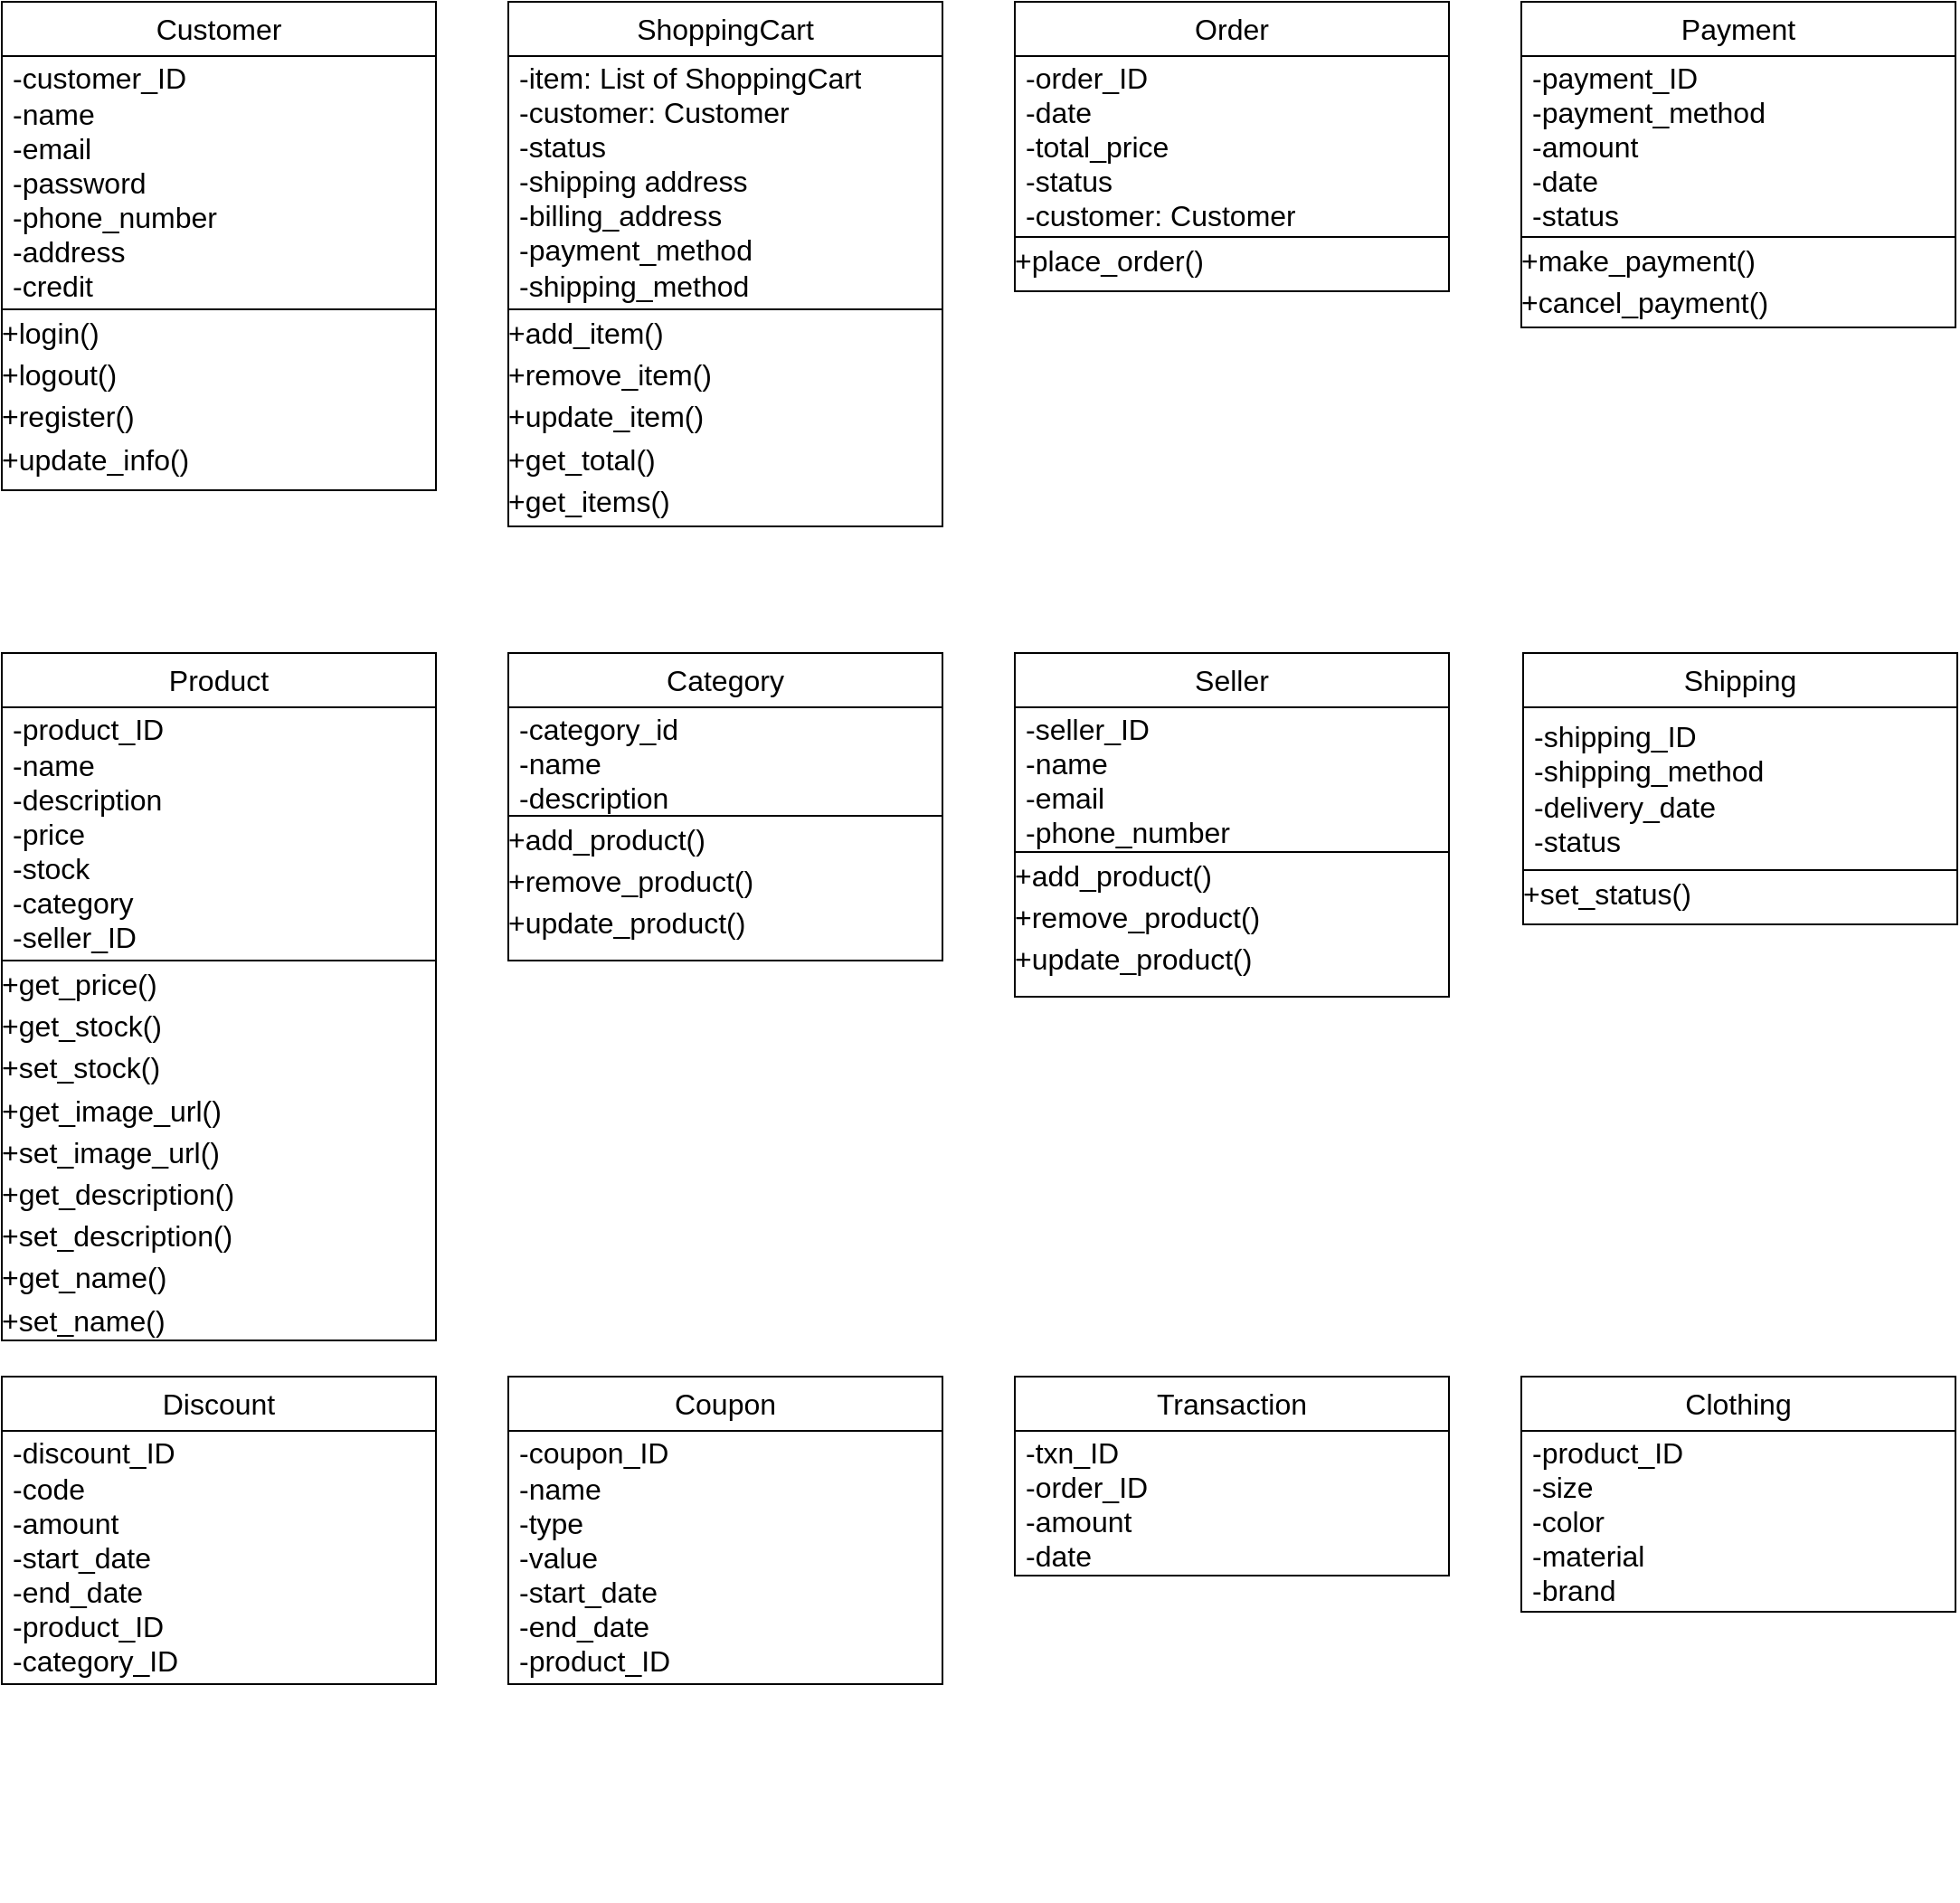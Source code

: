 <mxfile version="21.2.9" type="device">
  <diagram id="C5RBs43oDa-KdzZeNtuy" name="Page-1">
    <mxGraphModel dx="577" dy="968" grid="1" gridSize="10" guides="1" tooltips="1" connect="1" arrows="1" fold="1" page="1" pageScale="1" pageWidth="827" pageHeight="1169" math="0" shadow="0">
      <root>
        <mxCell id="WIyWlLk6GJQsqaUBKTNV-0" />
        <mxCell id="WIyWlLk6GJQsqaUBKTNV-1" parent="WIyWlLk6GJQsqaUBKTNV-0" />
        <mxCell id="3M4yx1gWvnOEwDgEJdL3-15" value="" style="group" vertex="1" connectable="0" parent="WIyWlLk6GJQsqaUBKTNV-1">
          <mxGeometry x="400" y="360" width="240" height="270" as="geometry" />
        </mxCell>
        <mxCell id="3M4yx1gWvnOEwDgEJdL3-14" value="&lt;p style=&quot;margin: 4px 0px 0px; font-size: 16px;&quot;&gt;+login()&lt;/p&gt;&lt;p style=&quot;margin: 4px 0px 0px; font-size: 16px;&quot;&gt;+logout()&lt;/p&gt;&lt;p style=&quot;margin: 4px 0px 0px; font-size: 16px;&quot;&gt;+register()&lt;/p&gt;&lt;p style=&quot;margin: 4px 0px 0px; font-size: 16px;&quot;&gt;+update_info()&lt;/p&gt;" style="verticalAlign=top;align=left;overflow=fill;fontSize=12;fontFamily=Helvetica;html=1;whiteSpace=wrap;movable=1;resizable=1;rotatable=1;deletable=1;editable=1;locked=0;connectable=1;" vertex="1" parent="3M4yx1gWvnOEwDgEJdL3-15">
          <mxGeometry y="170" width="240" height="100" as="geometry" />
        </mxCell>
        <mxCell id="3M4yx1gWvnOEwDgEJdL3-5" value="Customer" style="swimlane;fontStyle=0;childLayout=stackLayout;horizontal=1;startSize=30;horizontalStack=0;resizeParent=1;resizeParentMax=0;resizeLast=0;collapsible=1;marginBottom=0;whiteSpace=wrap;html=1;fontSize=16;movable=1;resizable=1;rotatable=1;deletable=1;editable=1;locked=0;connectable=1;" vertex="1" parent="3M4yx1gWvnOEwDgEJdL3-15">
          <mxGeometry width="240" height="170" as="geometry" />
        </mxCell>
        <mxCell id="3M4yx1gWvnOEwDgEJdL3-6" value="-customer_ID&lt;br&gt;-name&lt;br&gt;-email&lt;br&gt;-password&lt;br&gt;-phone_number&lt;br&gt;-address&lt;br&gt;-credit" style="text;strokeColor=none;fillColor=none;align=left;verticalAlign=middle;spacingLeft=4;spacingRight=4;overflow=hidden;points=[[0,0.5],[1,0.5]];portConstraint=eastwest;rotatable=1;whiteSpace=wrap;html=1;fontSize=16;movable=1;resizable=1;deletable=1;editable=1;locked=0;connectable=1;" vertex="1" parent="3M4yx1gWvnOEwDgEJdL3-5">
          <mxGeometry y="30" width="240" height="140" as="geometry" />
        </mxCell>
        <mxCell id="3M4yx1gWvnOEwDgEJdL3-16" value="" style="group" vertex="1" connectable="0" parent="WIyWlLk6GJQsqaUBKTNV-1">
          <mxGeometry x="680" y="360" width="240" height="290" as="geometry" />
        </mxCell>
        <mxCell id="3M4yx1gWvnOEwDgEJdL3-17" value="&lt;p style=&quot;margin: 4px 0px 0px; font-size: 16px;&quot;&gt;+add_item()&lt;/p&gt;&lt;p style=&quot;margin: 4px 0px 0px; font-size: 16px;&quot;&gt;+remove_item()&lt;/p&gt;&lt;p style=&quot;margin: 4px 0px 0px; font-size: 16px;&quot;&gt;+update_item()&lt;/p&gt;&lt;p style=&quot;margin: 4px 0px 0px; font-size: 16px;&quot;&gt;+get_total()&lt;/p&gt;&lt;p style=&quot;margin: 4px 0px 0px; font-size: 16px;&quot;&gt;+get_items()&lt;/p&gt;" style="verticalAlign=top;align=left;overflow=fill;fontSize=12;fontFamily=Helvetica;html=1;whiteSpace=wrap;movable=1;resizable=1;rotatable=1;deletable=1;editable=1;locked=0;connectable=1;" vertex="1" parent="3M4yx1gWvnOEwDgEJdL3-16">
          <mxGeometry y="170" width="240" height="120" as="geometry" />
        </mxCell>
        <mxCell id="3M4yx1gWvnOEwDgEJdL3-18" value="ShoppingCart" style="swimlane;fontStyle=0;childLayout=stackLayout;horizontal=1;startSize=30;horizontalStack=0;resizeParent=1;resizeParentMax=0;resizeLast=0;collapsible=1;marginBottom=0;whiteSpace=wrap;html=1;fontSize=16;movable=1;resizable=1;rotatable=1;deletable=1;editable=1;locked=0;connectable=1;" vertex="1" parent="3M4yx1gWvnOEwDgEJdL3-16">
          <mxGeometry width="240" height="170" as="geometry" />
        </mxCell>
        <mxCell id="3M4yx1gWvnOEwDgEJdL3-19" value="-item: List of ShoppingCart&lt;br&gt;-customer: Customer&lt;br&gt;-status&lt;br&gt;-shipping address&lt;br&gt;-billing_address&lt;br&gt;-payment_method&lt;br&gt;-shipping_method&lt;br&gt;-tax&lt;br&gt;-discount" style="text;strokeColor=none;fillColor=none;align=left;verticalAlign=middle;spacingLeft=4;spacingRight=4;overflow=hidden;points=[[0,0.5],[1,0.5]];portConstraint=eastwest;rotatable=1;whiteSpace=wrap;html=1;fontSize=16;movable=1;resizable=1;deletable=1;editable=1;locked=0;connectable=1;" vertex="1" parent="3M4yx1gWvnOEwDgEJdL3-18">
          <mxGeometry y="30" width="240" height="140" as="geometry" />
        </mxCell>
        <mxCell id="3M4yx1gWvnOEwDgEJdL3-20" value="" style="group" vertex="1" connectable="0" parent="WIyWlLk6GJQsqaUBKTNV-1">
          <mxGeometry x="960" y="360" width="240" height="210" as="geometry" />
        </mxCell>
        <mxCell id="3M4yx1gWvnOEwDgEJdL3-21" value="&lt;p style=&quot;margin: 4px 0px 0px; font-size: 16px;&quot;&gt;+place_order()&lt;/p&gt;" style="verticalAlign=top;align=left;overflow=fill;fontSize=12;fontFamily=Helvetica;html=1;whiteSpace=wrap;movable=1;resizable=1;rotatable=1;deletable=1;editable=1;locked=0;connectable=1;" vertex="1" parent="3M4yx1gWvnOEwDgEJdL3-20">
          <mxGeometry y="130" width="240" height="30" as="geometry" />
        </mxCell>
        <mxCell id="3M4yx1gWvnOEwDgEJdL3-22" value="Order" style="swimlane;fontStyle=0;childLayout=stackLayout;horizontal=1;startSize=30;horizontalStack=0;resizeParent=1;resizeParentMax=0;resizeLast=0;collapsible=1;marginBottom=0;whiteSpace=wrap;html=1;fontSize=16;movable=1;resizable=1;rotatable=1;deletable=1;editable=1;locked=0;connectable=1;" vertex="1" parent="3M4yx1gWvnOEwDgEJdL3-20">
          <mxGeometry width="240" height="130" as="geometry" />
        </mxCell>
        <mxCell id="3M4yx1gWvnOEwDgEJdL3-23" value="-order_ID&lt;br&gt;-date&lt;br&gt;-total_price&lt;br&gt;-status&lt;br&gt;-customer: Customer" style="text;strokeColor=none;fillColor=none;align=left;verticalAlign=middle;spacingLeft=4;spacingRight=4;overflow=hidden;points=[[0,0.5],[1,0.5]];portConstraint=eastwest;rotatable=1;whiteSpace=wrap;html=1;fontSize=16;movable=1;resizable=1;deletable=1;editable=1;locked=0;connectable=1;" vertex="1" parent="3M4yx1gWvnOEwDgEJdL3-22">
          <mxGeometry y="30" width="240" height="100" as="geometry" />
        </mxCell>
        <mxCell id="3M4yx1gWvnOEwDgEJdL3-28" value="" style="group" vertex="1" connectable="0" parent="WIyWlLk6GJQsqaUBKTNV-1">
          <mxGeometry x="680" y="720" width="240" height="180" as="geometry" />
        </mxCell>
        <mxCell id="3M4yx1gWvnOEwDgEJdL3-29" value="&lt;p style=&quot;margin: 4px 0px 0px; font-size: 16px;&quot;&gt;+add_product()&lt;/p&gt;&lt;p style=&quot;margin: 4px 0px 0px; font-size: 16px;&quot;&gt;+remove_product()&lt;/p&gt;&lt;p style=&quot;margin: 4px 0px 0px; font-size: 16px;&quot;&gt;+update_product()&lt;/p&gt;" style="verticalAlign=top;align=left;overflow=fill;fontSize=12;fontFamily=Helvetica;html=1;whiteSpace=wrap;movable=1;resizable=1;rotatable=1;deletable=1;editable=1;locked=0;connectable=1;" vertex="1" parent="3M4yx1gWvnOEwDgEJdL3-28">
          <mxGeometry y="90" width="240" height="80" as="geometry" />
        </mxCell>
        <mxCell id="3M4yx1gWvnOEwDgEJdL3-30" value="Category" style="swimlane;fontStyle=0;childLayout=stackLayout;horizontal=1;startSize=30;horizontalStack=0;resizeParent=1;resizeParentMax=0;resizeLast=0;collapsible=1;marginBottom=0;whiteSpace=wrap;html=1;fontSize=16;movable=1;resizable=1;rotatable=1;deletable=1;editable=1;locked=0;connectable=1;" vertex="1" parent="3M4yx1gWvnOEwDgEJdL3-28">
          <mxGeometry width="240" height="90" as="geometry" />
        </mxCell>
        <mxCell id="3M4yx1gWvnOEwDgEJdL3-31" value="-category_id&lt;br&gt;-name&lt;br&gt;-description" style="text;strokeColor=none;fillColor=none;align=left;verticalAlign=middle;spacingLeft=4;spacingRight=4;overflow=hidden;points=[[0,0.5],[1,0.5]];portConstraint=eastwest;rotatable=1;whiteSpace=wrap;html=1;fontSize=16;movable=1;resizable=1;deletable=1;editable=1;locked=0;connectable=1;" vertex="1" parent="3M4yx1gWvnOEwDgEJdL3-30">
          <mxGeometry y="30" width="240" height="60" as="geometry" />
        </mxCell>
        <mxCell id="3M4yx1gWvnOEwDgEJdL3-32" value="" style="group" vertex="1" connectable="0" parent="WIyWlLk6GJQsqaUBKTNV-1">
          <mxGeometry x="960" y="720" width="240" height="210" as="geometry" />
        </mxCell>
        <mxCell id="3M4yx1gWvnOEwDgEJdL3-33" value="&lt;p style=&quot;margin: 4px 0px 0px; font-size: 16px;&quot;&gt;+add_product()&lt;/p&gt;&lt;p style=&quot;margin: 4px 0px 0px; font-size: 16px;&quot;&gt;+remove_product()&lt;/p&gt;&lt;p style=&quot;margin: 4px 0px 0px; font-size: 16px;&quot;&gt;+update_product()&lt;/p&gt;" style="verticalAlign=top;align=left;overflow=fill;fontSize=12;fontFamily=Helvetica;html=1;whiteSpace=wrap;movable=1;resizable=1;rotatable=1;deletable=1;editable=1;locked=0;connectable=1;" vertex="1" parent="3M4yx1gWvnOEwDgEJdL3-32">
          <mxGeometry y="110" width="240" height="80" as="geometry" />
        </mxCell>
        <mxCell id="3M4yx1gWvnOEwDgEJdL3-34" value="Seller" style="swimlane;fontStyle=0;childLayout=stackLayout;horizontal=1;startSize=30;horizontalStack=0;resizeParent=1;resizeParentMax=0;resizeLast=0;collapsible=1;marginBottom=0;whiteSpace=wrap;html=1;fontSize=16;movable=1;resizable=1;rotatable=1;deletable=1;editable=1;locked=0;connectable=1;" vertex="1" parent="3M4yx1gWvnOEwDgEJdL3-32">
          <mxGeometry width="240" height="110" as="geometry" />
        </mxCell>
        <mxCell id="3M4yx1gWvnOEwDgEJdL3-35" value="-seller_ID&lt;br&gt;-name&lt;br&gt;-email&lt;br&gt;-phone_number&lt;br&gt;-address" style="text;strokeColor=none;fillColor=none;align=left;verticalAlign=middle;spacingLeft=4;spacingRight=4;overflow=hidden;points=[[0,0.5],[1,0.5]];portConstraint=eastwest;rotatable=1;whiteSpace=wrap;html=1;fontSize=16;movable=1;resizable=1;deletable=1;editable=1;locked=0;connectable=1;" vertex="1" parent="3M4yx1gWvnOEwDgEJdL3-34">
          <mxGeometry y="30" width="240" height="80" as="geometry" />
        </mxCell>
        <mxCell id="3M4yx1gWvnOEwDgEJdL3-36" value="" style="group" vertex="1" connectable="0" parent="WIyWlLk6GJQsqaUBKTNV-1">
          <mxGeometry x="400" y="720" width="240" height="380" as="geometry" />
        </mxCell>
        <mxCell id="3M4yx1gWvnOEwDgEJdL3-24" value="" style="group" vertex="1" connectable="0" parent="3M4yx1gWvnOEwDgEJdL3-36">
          <mxGeometry width="240" height="380" as="geometry" />
        </mxCell>
        <mxCell id="3M4yx1gWvnOEwDgEJdL3-26" value="Product" style="swimlane;fontStyle=0;childLayout=stackLayout;horizontal=1;startSize=30;horizontalStack=0;resizeParent=1;resizeParentMax=0;resizeLast=0;collapsible=1;marginBottom=0;whiteSpace=wrap;html=1;fontSize=16;movable=1;resizable=1;rotatable=1;deletable=1;editable=1;locked=0;connectable=1;" vertex="1" parent="3M4yx1gWvnOEwDgEJdL3-24">
          <mxGeometry width="240" height="170.0" as="geometry" />
        </mxCell>
        <mxCell id="3M4yx1gWvnOEwDgEJdL3-27" value="-product_ID&lt;br&gt;-name&lt;br&gt;-description&lt;br&gt;-price&lt;br&gt;-stock&lt;br&gt;-category&lt;br&gt;-seller_ID" style="text;strokeColor=none;fillColor=none;align=left;verticalAlign=middle;spacingLeft=4;spacingRight=4;overflow=hidden;points=[[0,0.5],[1,0.5]];portConstraint=eastwest;rotatable=1;whiteSpace=wrap;html=1;fontSize=16;movable=1;resizable=1;deletable=1;editable=1;locked=0;connectable=1;" vertex="1" parent="3M4yx1gWvnOEwDgEJdL3-26">
          <mxGeometry y="30" width="240" height="140.0" as="geometry" />
        </mxCell>
        <mxCell id="3M4yx1gWvnOEwDgEJdL3-25" value="&lt;p style=&quot;margin: 4px 0px 0px; font-size: 16px;&quot;&gt;+get_price()&lt;/p&gt;&lt;p style=&quot;margin: 4px 0px 0px; font-size: 16px;&quot;&gt;+get_stock()&lt;/p&gt;&lt;p style=&quot;margin: 4px 0px 0px; font-size: 16px;&quot;&gt;+set_stock()&lt;/p&gt;&lt;p style=&quot;margin: 4px 0px 0px; font-size: 16px;&quot;&gt;+get_image_url()&lt;/p&gt;&lt;p style=&quot;margin: 4px 0px 0px; font-size: 16px;&quot;&gt;+set_image_url()&lt;/p&gt;&lt;p style=&quot;margin: 4px 0px 0px; font-size: 16px;&quot;&gt;+get_description()&lt;/p&gt;&lt;p style=&quot;margin: 4px 0px 0px; font-size: 16px;&quot;&gt;+set_description()&lt;/p&gt;&lt;p style=&quot;margin: 4px 0px 0px; font-size: 16px;&quot;&gt;+get_name()&lt;/p&gt;&lt;p style=&quot;margin: 4px 0px 0px; font-size: 16px;&quot;&gt;+set_name()&lt;/p&gt;" style="verticalAlign=top;align=left;overflow=fill;fontSize=12;fontFamily=Helvetica;html=1;whiteSpace=wrap;movable=1;resizable=1;rotatable=1;deletable=1;editable=1;locked=0;connectable=1;" vertex="1" parent="3M4yx1gWvnOEwDgEJdL3-24">
          <mxGeometry y="170" width="240" height="210" as="geometry" />
        </mxCell>
        <mxCell id="3M4yx1gWvnOEwDgEJdL3-37" value="" style="group" vertex="1" connectable="0" parent="WIyWlLk6GJQsqaUBKTNV-1">
          <mxGeometry x="1240" y="360" width="240" height="290" as="geometry" />
        </mxCell>
        <mxCell id="3M4yx1gWvnOEwDgEJdL3-38" value="&lt;p style=&quot;margin: 4px 0px 0px; font-size: 16px;&quot;&gt;+make_payment()&lt;/p&gt;&lt;p style=&quot;margin: 4px 0px 0px; font-size: 16px;&quot;&gt;+cancel_payment()&lt;/p&gt;" style="verticalAlign=top;align=left;overflow=fill;fontSize=12;fontFamily=Helvetica;html=1;whiteSpace=wrap;movable=1;resizable=1;rotatable=1;deletable=1;editable=1;locked=0;connectable=1;" vertex="1" parent="3M4yx1gWvnOEwDgEJdL3-37">
          <mxGeometry y="130" width="240" height="50" as="geometry" />
        </mxCell>
        <mxCell id="3M4yx1gWvnOEwDgEJdL3-39" value="Payment" style="swimlane;fontStyle=0;childLayout=stackLayout;horizontal=1;startSize=30;horizontalStack=0;resizeParent=1;resizeParentMax=0;resizeLast=0;collapsible=1;marginBottom=0;whiteSpace=wrap;html=1;fontSize=16;movable=1;resizable=1;rotatable=1;deletable=1;editable=1;locked=0;connectable=1;" vertex="1" parent="3M4yx1gWvnOEwDgEJdL3-37">
          <mxGeometry width="240" height="130" as="geometry" />
        </mxCell>
        <mxCell id="3M4yx1gWvnOEwDgEJdL3-40" value="-payment_ID&lt;br&gt;-payment_method&lt;br&gt;-amount&lt;br&gt;-date&lt;br&gt;-status" style="text;strokeColor=none;fillColor=none;align=left;verticalAlign=middle;spacingLeft=4;spacingRight=4;overflow=hidden;points=[[0,0.5],[1,0.5]];portConstraint=eastwest;rotatable=1;whiteSpace=wrap;html=1;fontSize=16;movable=1;resizable=1;deletable=1;editable=1;locked=0;connectable=1;" vertex="1" parent="3M4yx1gWvnOEwDgEJdL3-39">
          <mxGeometry y="30" width="240" height="100" as="geometry" />
        </mxCell>
        <mxCell id="3M4yx1gWvnOEwDgEJdL3-41" value="" style="group" vertex="1" connectable="0" parent="WIyWlLk6GJQsqaUBKTNV-1">
          <mxGeometry x="1241" y="720" width="240" height="290" as="geometry" />
        </mxCell>
        <mxCell id="3M4yx1gWvnOEwDgEJdL3-42" value="&lt;p style=&quot;margin: 4px 0px 0px; font-size: 16px;&quot;&gt;+set_status()&lt;/p&gt;" style="verticalAlign=top;align=left;overflow=fill;fontSize=12;fontFamily=Helvetica;html=1;whiteSpace=wrap;movable=1;resizable=1;rotatable=1;deletable=1;editable=1;locked=0;connectable=1;" vertex="1" parent="3M4yx1gWvnOEwDgEJdL3-41">
          <mxGeometry y="120" width="240" height="30" as="geometry" />
        </mxCell>
        <mxCell id="3M4yx1gWvnOEwDgEJdL3-43" value="Shipping" style="swimlane;fontStyle=0;childLayout=stackLayout;horizontal=1;startSize=30;horizontalStack=0;resizeParent=1;resizeParentMax=0;resizeLast=0;collapsible=1;marginBottom=0;whiteSpace=wrap;html=1;fontSize=16;movable=1;resizable=1;rotatable=1;deletable=1;editable=1;locked=0;connectable=1;" vertex="1" parent="3M4yx1gWvnOEwDgEJdL3-41">
          <mxGeometry width="240" height="120" as="geometry" />
        </mxCell>
        <mxCell id="3M4yx1gWvnOEwDgEJdL3-44" value="-shipping_ID&lt;br&gt;-shipping_method&lt;br&gt;-delivery_date&lt;br&gt;-status" style="text;strokeColor=none;fillColor=none;align=left;verticalAlign=middle;spacingLeft=4;spacingRight=4;overflow=hidden;points=[[0,0.5],[1,0.5]];portConstraint=eastwest;rotatable=1;whiteSpace=wrap;html=1;fontSize=16;movable=1;resizable=1;deletable=1;editable=1;locked=0;connectable=1;" vertex="1" parent="3M4yx1gWvnOEwDgEJdL3-43">
          <mxGeometry y="30" width="240" height="90" as="geometry" />
        </mxCell>
        <mxCell id="3M4yx1gWvnOEwDgEJdL3-46" value="" style="group" vertex="1" connectable="0" parent="WIyWlLk6GJQsqaUBKTNV-1">
          <mxGeometry x="400" y="1120" width="240" height="290" as="geometry" />
        </mxCell>
        <mxCell id="3M4yx1gWvnOEwDgEJdL3-48" value="Discount" style="swimlane;fontStyle=0;childLayout=stackLayout;horizontal=1;startSize=30;horizontalStack=0;resizeParent=1;resizeParentMax=0;resizeLast=0;collapsible=1;marginBottom=0;whiteSpace=wrap;html=1;fontSize=16;movable=1;resizable=1;rotatable=1;deletable=1;editable=1;locked=0;connectable=1;" vertex="1" parent="3M4yx1gWvnOEwDgEJdL3-46">
          <mxGeometry width="240" height="170" as="geometry" />
        </mxCell>
        <mxCell id="3M4yx1gWvnOEwDgEJdL3-49" value="-discount_ID&lt;br&gt;-code&lt;br&gt;-amount&lt;br&gt;-start_date&lt;br&gt;-end_date&lt;br&gt;-product_ID&lt;br&gt;-category_ID" style="text;strokeColor=none;fillColor=none;align=left;verticalAlign=middle;spacingLeft=4;spacingRight=4;overflow=hidden;points=[[0,0.5],[1,0.5]];portConstraint=eastwest;rotatable=1;whiteSpace=wrap;html=1;fontSize=16;movable=1;resizable=1;deletable=1;editable=1;locked=0;connectable=1;" vertex="1" parent="3M4yx1gWvnOEwDgEJdL3-48">
          <mxGeometry y="30" width="240" height="140" as="geometry" />
        </mxCell>
        <mxCell id="3M4yx1gWvnOEwDgEJdL3-50" value="" style="group" vertex="1" connectable="0" parent="WIyWlLk6GJQsqaUBKTNV-1">
          <mxGeometry x="680" y="1120" width="240" height="290" as="geometry" />
        </mxCell>
        <mxCell id="3M4yx1gWvnOEwDgEJdL3-51" value="Coupon" style="swimlane;fontStyle=0;childLayout=stackLayout;horizontal=1;startSize=30;horizontalStack=0;resizeParent=1;resizeParentMax=0;resizeLast=0;collapsible=1;marginBottom=0;whiteSpace=wrap;html=1;fontSize=16;movable=1;resizable=1;rotatable=1;deletable=1;editable=1;locked=0;connectable=1;" vertex="1" parent="3M4yx1gWvnOEwDgEJdL3-50">
          <mxGeometry width="240" height="170" as="geometry" />
        </mxCell>
        <mxCell id="3M4yx1gWvnOEwDgEJdL3-52" value="-coupon_ID&lt;br&gt;-name&lt;br&gt;-type&lt;br&gt;-value&lt;br&gt;-start_date&lt;br&gt;-end_date&lt;br&gt;-product_ID" style="text;strokeColor=none;fillColor=none;align=left;verticalAlign=middle;spacingLeft=4;spacingRight=4;overflow=hidden;points=[[0,0.5],[1,0.5]];portConstraint=eastwest;rotatable=1;whiteSpace=wrap;html=1;fontSize=16;movable=1;resizable=1;deletable=1;editable=1;locked=0;connectable=1;" vertex="1" parent="3M4yx1gWvnOEwDgEJdL3-51">
          <mxGeometry y="30" width="240" height="140" as="geometry" />
        </mxCell>
        <mxCell id="3M4yx1gWvnOEwDgEJdL3-56" value="" style="group" vertex="1" connectable="0" parent="WIyWlLk6GJQsqaUBKTNV-1">
          <mxGeometry x="960" y="1120" width="240" height="290" as="geometry" />
        </mxCell>
        <mxCell id="3M4yx1gWvnOEwDgEJdL3-57" value="Transaction" style="swimlane;fontStyle=0;childLayout=stackLayout;horizontal=1;startSize=30;horizontalStack=0;resizeParent=1;resizeParentMax=0;resizeLast=0;collapsible=1;marginBottom=0;whiteSpace=wrap;html=1;fontSize=16;movable=1;resizable=1;rotatable=1;deletable=1;editable=1;locked=0;connectable=1;" vertex="1" parent="3M4yx1gWvnOEwDgEJdL3-56">
          <mxGeometry width="240" height="110" as="geometry" />
        </mxCell>
        <mxCell id="3M4yx1gWvnOEwDgEJdL3-58" value="-txn_ID&lt;br&gt;-order_ID&lt;br&gt;-amount&lt;br&gt;-date" style="text;strokeColor=none;fillColor=none;align=left;verticalAlign=middle;spacingLeft=4;spacingRight=4;overflow=hidden;points=[[0,0.5],[1,0.5]];portConstraint=eastwest;rotatable=1;whiteSpace=wrap;html=1;fontSize=16;movable=1;resizable=1;deletable=1;editable=1;locked=0;connectable=1;" vertex="1" parent="3M4yx1gWvnOEwDgEJdL3-57">
          <mxGeometry y="30" width="240" height="80" as="geometry" />
        </mxCell>
        <mxCell id="3M4yx1gWvnOEwDgEJdL3-59" value="" style="group" vertex="1" connectable="0" parent="WIyWlLk6GJQsqaUBKTNV-1">
          <mxGeometry x="1240" y="1120" width="240" height="290" as="geometry" />
        </mxCell>
        <mxCell id="3M4yx1gWvnOEwDgEJdL3-60" value="Clothing" style="swimlane;fontStyle=0;childLayout=stackLayout;horizontal=1;startSize=30;horizontalStack=0;resizeParent=1;resizeParentMax=0;resizeLast=0;collapsible=1;marginBottom=0;whiteSpace=wrap;html=1;fontSize=16;movable=1;resizable=1;rotatable=1;deletable=1;editable=1;locked=0;connectable=1;" vertex="1" parent="3M4yx1gWvnOEwDgEJdL3-59">
          <mxGeometry width="240" height="130" as="geometry" />
        </mxCell>
        <mxCell id="3M4yx1gWvnOEwDgEJdL3-61" value="-product_ID&lt;br&gt;-size&lt;br&gt;-color&lt;br&gt;-material&lt;br&gt;-brand" style="text;strokeColor=none;fillColor=none;align=left;verticalAlign=middle;spacingLeft=4;spacingRight=4;overflow=hidden;points=[[0,0.5],[1,0.5]];portConstraint=eastwest;rotatable=1;whiteSpace=wrap;html=1;fontSize=16;movable=1;resizable=1;deletable=1;editable=1;locked=0;connectable=1;" vertex="1" parent="3M4yx1gWvnOEwDgEJdL3-60">
          <mxGeometry y="30" width="240" height="100" as="geometry" />
        </mxCell>
      </root>
    </mxGraphModel>
  </diagram>
</mxfile>
